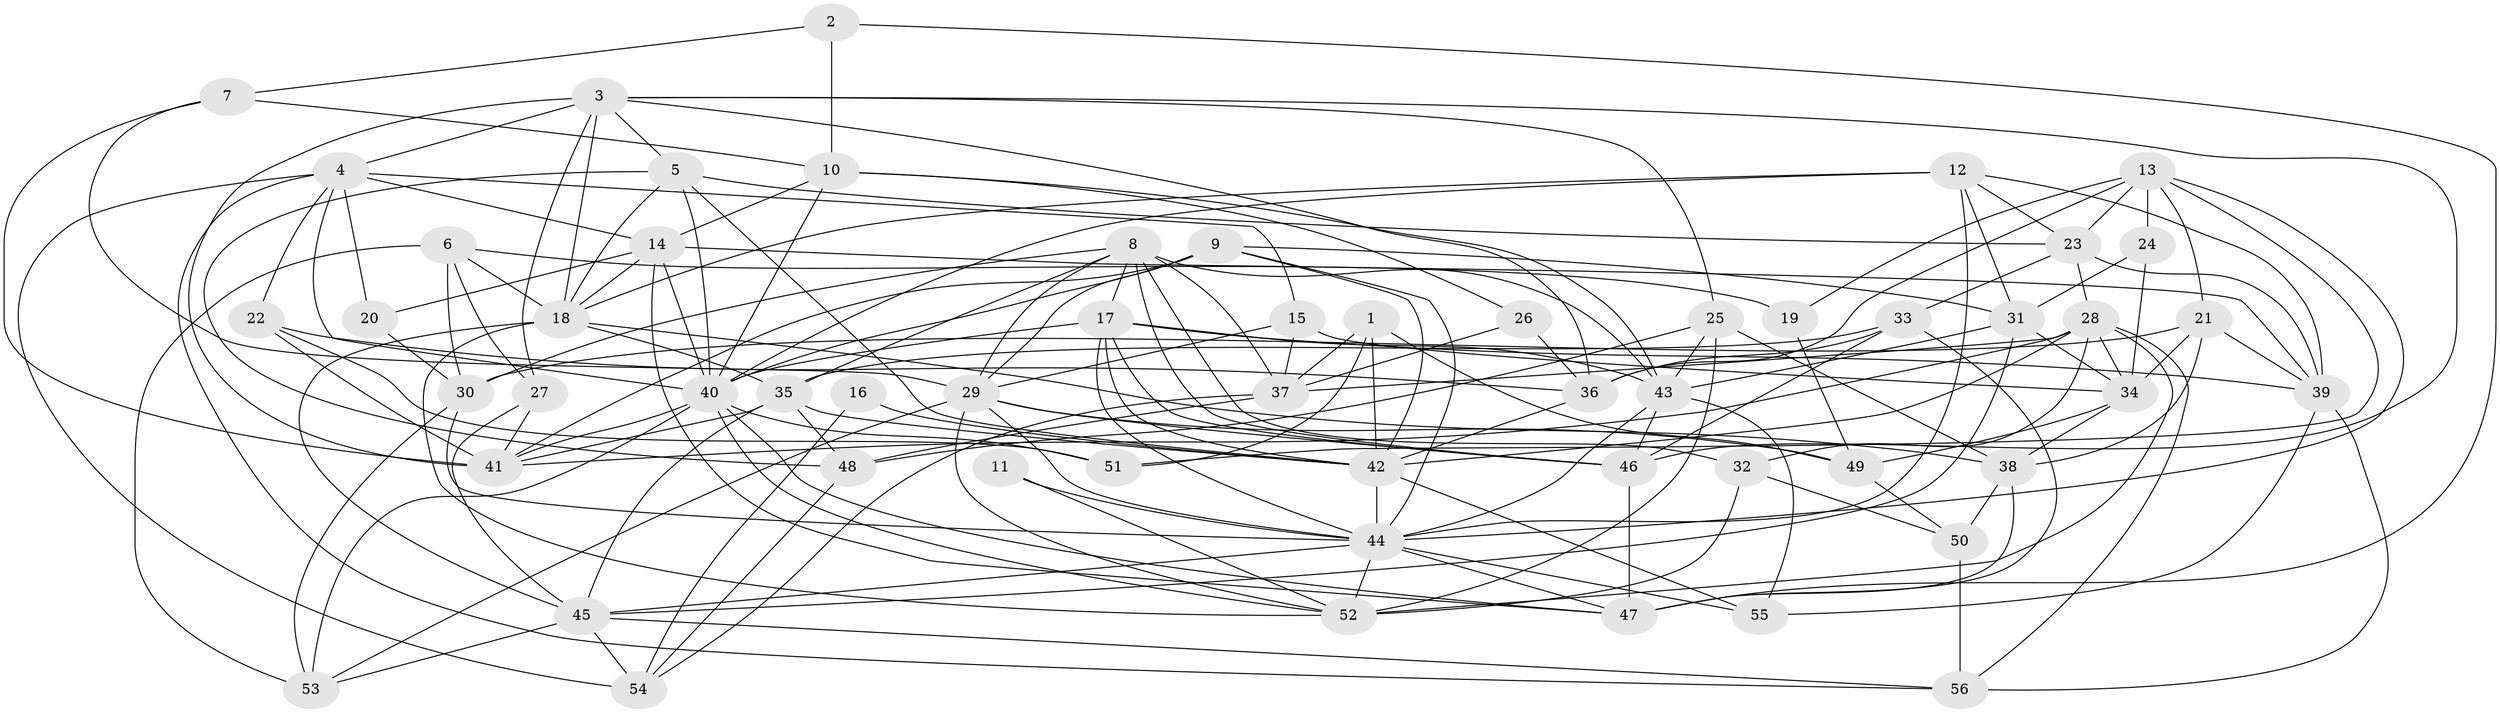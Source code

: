 // original degree distribution, {5: 0.17857142857142858, 8: 0.008928571428571428, 3: 0.25892857142857145, 2: 0.125, 4: 0.29464285714285715, 7: 0.026785714285714284, 6: 0.10714285714285714}
// Generated by graph-tools (version 1.1) at 2025/26/03/09/25 03:26:22]
// undirected, 56 vertices, 167 edges
graph export_dot {
graph [start="1"]
  node [color=gray90,style=filled];
  1;
  2;
  3;
  4;
  5;
  6;
  7;
  8;
  9;
  10;
  11;
  12;
  13;
  14;
  15;
  16;
  17;
  18;
  19;
  20;
  21;
  22;
  23;
  24;
  25;
  26;
  27;
  28;
  29;
  30;
  31;
  32;
  33;
  34;
  35;
  36;
  37;
  38;
  39;
  40;
  41;
  42;
  43;
  44;
  45;
  46;
  47;
  48;
  49;
  50;
  51;
  52;
  53;
  54;
  55;
  56;
  1 -- 37 [weight=1.0];
  1 -- 42 [weight=1.0];
  1 -- 49 [weight=1.0];
  1 -- 51 [weight=1.0];
  2 -- 7 [weight=1.0];
  2 -- 10 [weight=1.0];
  2 -- 47 [weight=1.0];
  3 -- 4 [weight=1.0];
  3 -- 5 [weight=1.0];
  3 -- 18 [weight=1.0];
  3 -- 25 [weight=1.0];
  3 -- 27 [weight=1.0];
  3 -- 36 [weight=1.0];
  3 -- 41 [weight=1.0];
  3 -- 46 [weight=1.0];
  4 -- 14 [weight=1.0];
  4 -- 15 [weight=1.0];
  4 -- 20 [weight=1.0];
  4 -- 22 [weight=1.0];
  4 -- 40 [weight=1.0];
  4 -- 54 [weight=1.0];
  4 -- 56 [weight=1.0];
  5 -- 18 [weight=1.0];
  5 -- 23 [weight=1.0];
  5 -- 40 [weight=1.0];
  5 -- 42 [weight=1.0];
  5 -- 48 [weight=1.0];
  6 -- 18 [weight=1.0];
  6 -- 19 [weight=1.0];
  6 -- 27 [weight=1.0];
  6 -- 30 [weight=1.0];
  6 -- 53 [weight=1.0];
  7 -- 10 [weight=1.0];
  7 -- 29 [weight=1.0];
  7 -- 41 [weight=1.0];
  8 -- 17 [weight=1.0];
  8 -- 29 [weight=1.0];
  8 -- 30 [weight=1.0];
  8 -- 32 [weight=1.0];
  8 -- 35 [weight=1.0];
  8 -- 37 [weight=1.0];
  8 -- 43 [weight=1.0];
  8 -- 46 [weight=1.0];
  9 -- 29 [weight=1.0];
  9 -- 31 [weight=1.0];
  9 -- 40 [weight=1.0];
  9 -- 41 [weight=1.0];
  9 -- 42 [weight=1.0];
  9 -- 44 [weight=1.0];
  10 -- 14 [weight=1.0];
  10 -- 26 [weight=1.0];
  10 -- 40 [weight=1.0];
  10 -- 43 [weight=1.0];
  11 -- 44 [weight=1.0];
  11 -- 52 [weight=1.0];
  12 -- 18 [weight=1.0];
  12 -- 23 [weight=1.0];
  12 -- 31 [weight=1.0];
  12 -- 39 [weight=1.0];
  12 -- 40 [weight=1.0];
  12 -- 44 [weight=1.0];
  13 -- 19 [weight=1.0];
  13 -- 21 [weight=1.0];
  13 -- 23 [weight=1.0];
  13 -- 24 [weight=1.0];
  13 -- 36 [weight=1.0];
  13 -- 44 [weight=1.0];
  13 -- 51 [weight=1.0];
  14 -- 18 [weight=1.0];
  14 -- 20 [weight=1.0];
  14 -- 39 [weight=1.0];
  14 -- 40 [weight=1.0];
  14 -- 47 [weight=1.0];
  15 -- 29 [weight=1.0];
  15 -- 34 [weight=1.0];
  15 -- 37 [weight=1.0];
  16 -- 42 [weight=1.0];
  16 -- 54 [weight=1.0];
  17 -- 39 [weight=1.0];
  17 -- 40 [weight=1.0];
  17 -- 42 [weight=1.0];
  17 -- 43 [weight=1.0];
  17 -- 44 [weight=1.0];
  17 -- 46 [weight=1.0];
  18 -- 35 [weight=1.0];
  18 -- 38 [weight=1.0];
  18 -- 45 [weight=1.0];
  18 -- 52 [weight=1.0];
  19 -- 49 [weight=1.0];
  20 -- 30 [weight=1.0];
  21 -- 30 [weight=1.0];
  21 -- 34 [weight=1.0];
  21 -- 38 [weight=1.0];
  21 -- 39 [weight=1.0];
  22 -- 36 [weight=1.0];
  22 -- 41 [weight=1.0];
  22 -- 51 [weight=1.0];
  23 -- 28 [weight=1.0];
  23 -- 33 [weight=1.0];
  23 -- 39 [weight=1.0];
  24 -- 31 [weight=1.0];
  24 -- 34 [weight=1.0];
  25 -- 38 [weight=1.0];
  25 -- 43 [weight=1.0];
  25 -- 48 [weight=1.0];
  25 -- 52 [weight=1.0];
  26 -- 36 [weight=1.0];
  26 -- 37 [weight=1.0];
  27 -- 41 [weight=1.0];
  27 -- 45 [weight=1.0];
  28 -- 32 [weight=1.0];
  28 -- 34 [weight=1.0];
  28 -- 37 [weight=1.0];
  28 -- 41 [weight=1.0];
  28 -- 42 [weight=1.0];
  28 -- 52 [weight=1.0];
  28 -- 56 [weight=1.0];
  29 -- 44 [weight=1.0];
  29 -- 46 [weight=1.0];
  29 -- 49 [weight=1.0];
  29 -- 52 [weight=1.0];
  29 -- 53 [weight=1.0];
  30 -- 44 [weight=1.0];
  30 -- 53 [weight=1.0];
  31 -- 34 [weight=1.0];
  31 -- 43 [weight=1.0];
  31 -- 45 [weight=1.0];
  32 -- 50 [weight=1.0];
  32 -- 52 [weight=1.0];
  33 -- 35 [weight=1.0];
  33 -- 36 [weight=1.0];
  33 -- 46 [weight=1.0];
  33 -- 47 [weight=1.0];
  34 -- 38 [weight=1.0];
  34 -- 49 [weight=1.0];
  35 -- 41 [weight=1.0];
  35 -- 42 [weight=1.0];
  35 -- 45 [weight=1.0];
  35 -- 48 [weight=1.0];
  36 -- 42 [weight=1.0];
  37 -- 48 [weight=1.0];
  37 -- 54 [weight=1.0];
  38 -- 47 [weight=1.0];
  38 -- 50 [weight=1.0];
  39 -- 55 [weight=1.0];
  39 -- 56 [weight=1.0];
  40 -- 41 [weight=1.0];
  40 -- 47 [weight=1.0];
  40 -- 51 [weight=1.0];
  40 -- 52 [weight=1.0];
  40 -- 53 [weight=1.0];
  42 -- 44 [weight=1.0];
  42 -- 55 [weight=1.0];
  43 -- 44 [weight=1.0];
  43 -- 46 [weight=1.0];
  43 -- 55 [weight=1.0];
  44 -- 45 [weight=1.0];
  44 -- 47 [weight=1.0];
  44 -- 52 [weight=1.0];
  44 -- 55 [weight=1.0];
  45 -- 53 [weight=1.0];
  45 -- 54 [weight=1.0];
  45 -- 56 [weight=1.0];
  46 -- 47 [weight=1.0];
  48 -- 54 [weight=1.0];
  49 -- 50 [weight=1.0];
  50 -- 56 [weight=1.0];
}
